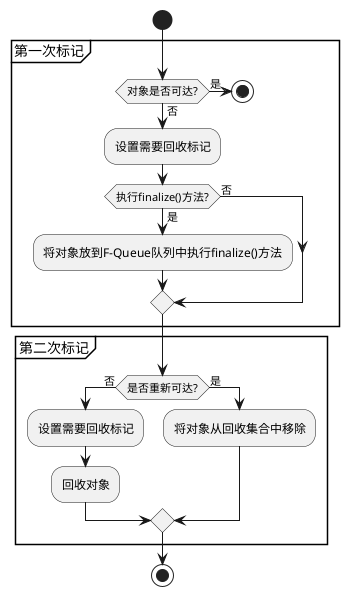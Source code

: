 @startuml
start
partition 第一次标记 {
if (对象是否可达?) then (是)
  stop
else (否)
  :设置需要回收标记;
if (执行finalize()方法?) then (否)
else (是)
:将对象放到F-Queue队列中执行finalize()方法;
endif
endif
}
partition 第二次标记 {
if (是否重新可达?) then (否)
  :设置需要回收标记;
  :回收对象;
else (是)
 :将对象从回收集合中移除;
endif
}
stop
@enduml
